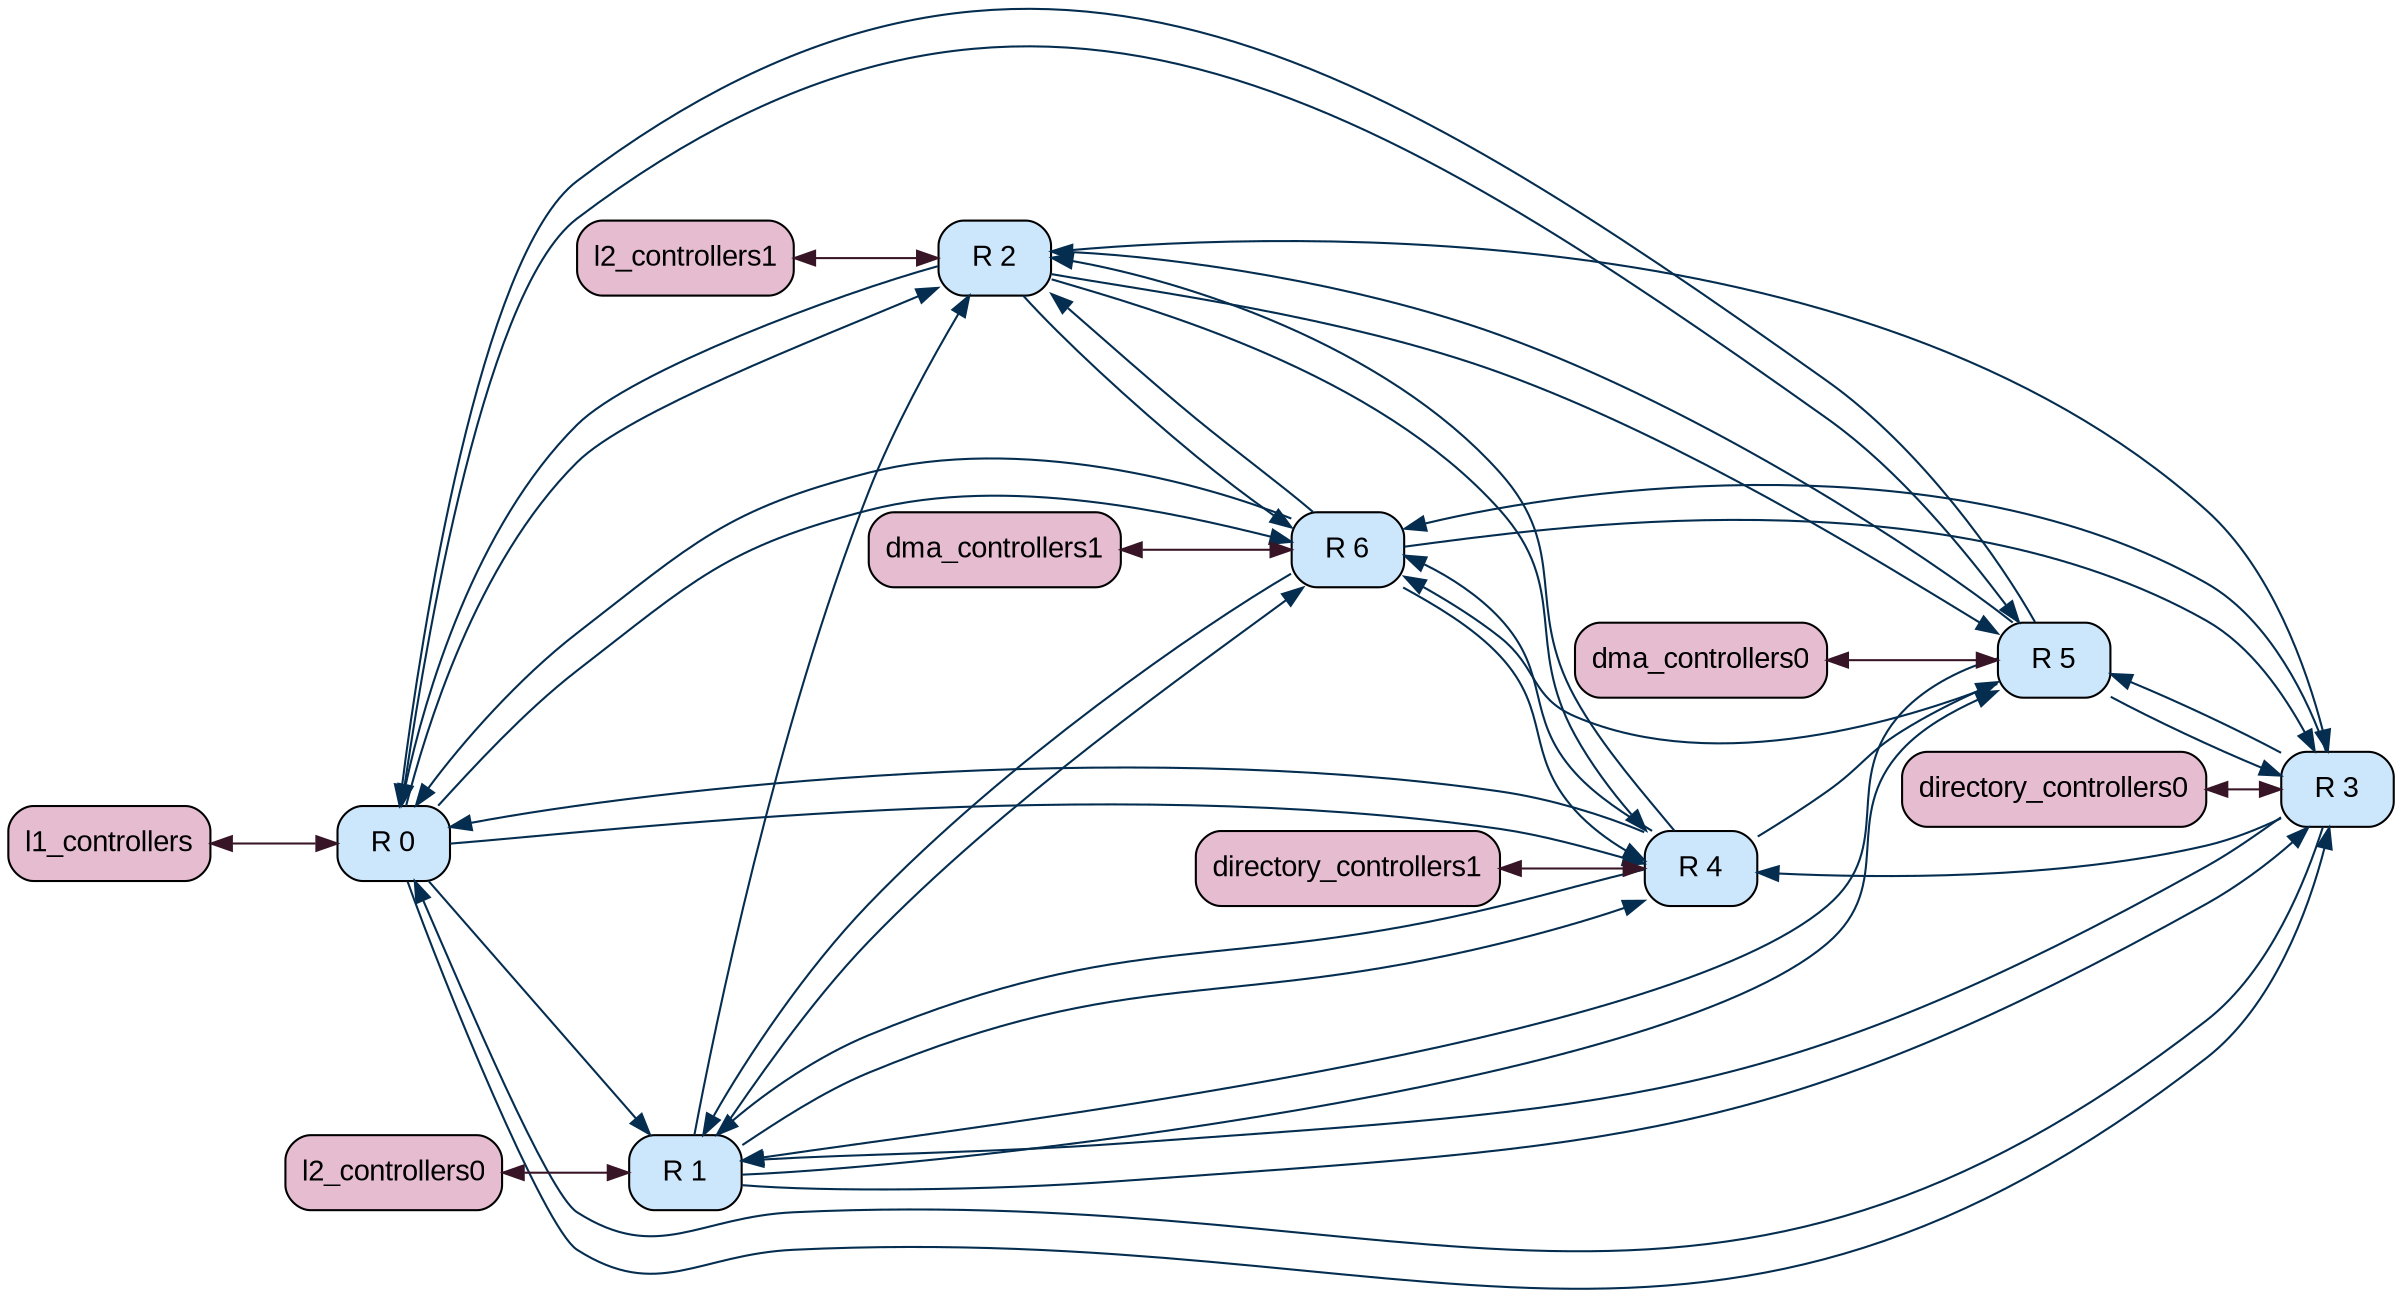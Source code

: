 graph G {
rankdir=LR;
"board.cache_hierarchy.ruby_system.network.routers0" [color="#000000", fillcolor="#cce6fc", fontcolor="#000000", fontname=Arial, fontsize=14, label="R 0", shape=Mrecord, style="rounded, filled"];
"board.cache_hierarchy.ruby_system.network.routers1" [color="#000000", fillcolor="#cce6fc", fontcolor="#000000", fontname=Arial, fontsize=14, label="R 1", shape=Mrecord, style="rounded, filled"];
"board.cache_hierarchy.ruby_system.network.routers2" [color="#000000", fillcolor="#cce6fc", fontcolor="#000000", fontname=Arial, fontsize=14, label="R 2", shape=Mrecord, style="rounded, filled"];
"board.cache_hierarchy.ruby_system.network.routers3" [color="#000000", fillcolor="#cce6fc", fontcolor="#000000", fontname=Arial, fontsize=14, label="R 3", shape=Mrecord, style="rounded, filled"];
"board.cache_hierarchy.ruby_system.network.routers4" [color="#000000", fillcolor="#cce6fc", fontcolor="#000000", fontname=Arial, fontsize=14, label="R 4", shape=Mrecord, style="rounded, filled"];
"board.cache_hierarchy.ruby_system.network.routers5" [color="#000000", fillcolor="#cce6fc", fontcolor="#000000", fontname=Arial, fontsize=14, label="R 5", shape=Mrecord, style="rounded, filled"];
"board.cache_hierarchy.ruby_system.network.routers6" [color="#000000", fillcolor="#cce6fc", fontcolor="#000000", fontname=Arial, fontsize=14, label="R 6", shape=Mrecord, style="rounded, filled"];
"board.cache_hierarchy.ruby_system.network.routers0" -- "board.cache_hierarchy.ruby_system.network.routers1"  [color="#042d50", dir=forward, weight=0.5];
"board.cache_hierarchy.ruby_system.network.routers0" -- "board.cache_hierarchy.ruby_system.network.routers2"  [color="#042d50", dir=forward, weight=0.5];
"board.cache_hierarchy.ruby_system.network.routers0" -- "board.cache_hierarchy.ruby_system.network.routers3"  [color="#042d50", dir=forward, weight=0.5];
"board.cache_hierarchy.ruby_system.network.routers0" -- "board.cache_hierarchy.ruby_system.network.routers4"  [color="#042d50", dir=forward, weight=0.5];
"board.cache_hierarchy.ruby_system.network.routers0" -- "board.cache_hierarchy.ruby_system.network.routers5"  [color="#042d50", dir=forward, weight=0.5];
"board.cache_hierarchy.ruby_system.network.routers0" -- "board.cache_hierarchy.ruby_system.network.routers6"  [color="#042d50", dir=forward, weight=0.5];
"board.cache_hierarchy.ruby_system.network.routers1" -- "board.cache_hierarchy.ruby_system.network.routers2"  [color="#042d50", dir=forward, weight=0.5];
"board.cache_hierarchy.ruby_system.network.routers1" -- "board.cache_hierarchy.ruby_system.network.routers3"  [color="#042d50", dir=forward, weight=0.5];
"board.cache_hierarchy.ruby_system.network.routers1" -- "board.cache_hierarchy.ruby_system.network.routers4"  [color="#042d50", dir=forward, weight=0.5];
"board.cache_hierarchy.ruby_system.network.routers1" -- "board.cache_hierarchy.ruby_system.network.routers5"  [color="#042d50", dir=forward, weight=0.5];
"board.cache_hierarchy.ruby_system.network.routers1" -- "board.cache_hierarchy.ruby_system.network.routers6"  [color="#042d50", dir=forward, weight=0.5];
"board.cache_hierarchy.ruby_system.network.routers2" -- "board.cache_hierarchy.ruby_system.network.routers0"  [color="#042d50", dir=forward, weight=0.5];
"board.cache_hierarchy.ruby_system.network.routers2" -- "board.cache_hierarchy.ruby_system.network.routers3"  [color="#042d50", dir=forward, weight=0.5];
"board.cache_hierarchy.ruby_system.network.routers2" -- "board.cache_hierarchy.ruby_system.network.routers4"  [color="#042d50", dir=forward, weight=0.5];
"board.cache_hierarchy.ruby_system.network.routers2" -- "board.cache_hierarchy.ruby_system.network.routers5"  [color="#042d50", dir=forward, weight=0.5];
"board.cache_hierarchy.ruby_system.network.routers2" -- "board.cache_hierarchy.ruby_system.network.routers6"  [color="#042d50", dir=forward, weight=0.5];
"board.cache_hierarchy.ruby_system.network.routers3" -- "board.cache_hierarchy.ruby_system.network.routers0"  [color="#042d50", dir=forward, weight=0.5];
"board.cache_hierarchy.ruby_system.network.routers3" -- "board.cache_hierarchy.ruby_system.network.routers1"  [color="#042d50", dir=forward, weight=0.5];
"board.cache_hierarchy.ruby_system.network.routers3" -- "board.cache_hierarchy.ruby_system.network.routers4"  [color="#042d50", dir=forward, weight=0.5];
"board.cache_hierarchy.ruby_system.network.routers3" -- "board.cache_hierarchy.ruby_system.network.routers5"  [color="#042d50", dir=forward, weight=0.5];
"board.cache_hierarchy.ruby_system.network.routers3" -- "board.cache_hierarchy.ruby_system.network.routers6"  [color="#042d50", dir=forward, weight=0.5];
"board.cache_hierarchy.ruby_system.network.routers4" -- "board.cache_hierarchy.ruby_system.network.routers0"  [color="#042d50", dir=forward, weight=0.5];
"board.cache_hierarchy.ruby_system.network.routers4" -- "board.cache_hierarchy.ruby_system.network.routers1"  [color="#042d50", dir=forward, weight=0.5];
"board.cache_hierarchy.ruby_system.network.routers4" -- "board.cache_hierarchy.ruby_system.network.routers2"  [color="#042d50", dir=forward, weight=0.5];
"board.cache_hierarchy.ruby_system.network.routers4" -- "board.cache_hierarchy.ruby_system.network.routers5"  [color="#042d50", dir=forward, weight=0.5];
"board.cache_hierarchy.ruby_system.network.routers4" -- "board.cache_hierarchy.ruby_system.network.routers6"  [color="#042d50", dir=forward, weight=0.5];
"board.cache_hierarchy.ruby_system.network.routers5" -- "board.cache_hierarchy.ruby_system.network.routers0"  [color="#042d50", dir=forward, weight=0.5];
"board.cache_hierarchy.ruby_system.network.routers5" -- "board.cache_hierarchy.ruby_system.network.routers1"  [color="#042d50", dir=forward, weight=0.5];
"board.cache_hierarchy.ruby_system.network.routers5" -- "board.cache_hierarchy.ruby_system.network.routers2"  [color="#042d50", dir=forward, weight=0.5];
"board.cache_hierarchy.ruby_system.network.routers5" -- "board.cache_hierarchy.ruby_system.network.routers3"  [color="#042d50", dir=forward, weight=0.5];
"board.cache_hierarchy.ruby_system.network.routers5" -- "board.cache_hierarchy.ruby_system.network.routers6"  [color="#042d50", dir=forward, weight=0.5];
"board.cache_hierarchy.ruby_system.network.routers6" -- "board.cache_hierarchy.ruby_system.network.routers0"  [color="#042d50", dir=forward, weight=0.5];
"board.cache_hierarchy.ruby_system.network.routers6" -- "board.cache_hierarchy.ruby_system.network.routers1"  [color="#042d50", dir=forward, weight=0.5];
"board.cache_hierarchy.ruby_system.network.routers6" -- "board.cache_hierarchy.ruby_system.network.routers2"  [color="#042d50", dir=forward, weight=0.5];
"board.cache_hierarchy.ruby_system.network.routers6" -- "board.cache_hierarchy.ruby_system.network.routers3"  [color="#042d50", dir=forward, weight=0.5];
"board.cache_hierarchy.ruby_system.network.routers6" -- "board.cache_hierarchy.ruby_system.network.routers4"  [color="#042d50", dir=forward, weight=0.5];
"board.cache_hierarchy.ruby_system.l1_controllers" [color="#000000", fillcolor="#e5bcd0", fontcolor="#000000", fontname=Arial, fontsize=14, label=l1_controllers, shape=Mrecord, style="rounded, filled"];
"board.cache_hierarchy.ruby_system.l1_controllers" -- "board.cache_hierarchy.ruby_system.network.routers0"  [color="#381526", dir=both, weight=1.0];
"board.cache_hierarchy.ruby_system.l2_controllers0" [color="#000000", fillcolor="#e5bcd0", fontcolor="#000000", fontname=Arial, fontsize=14, label=l2_controllers0, shape=Mrecord, style="rounded, filled"];
"board.cache_hierarchy.ruby_system.l2_controllers0" -- "board.cache_hierarchy.ruby_system.network.routers1"  [color="#381526", dir=both, weight=1.0];
"board.cache_hierarchy.ruby_system.l2_controllers1" [color="#000000", fillcolor="#e5bcd0", fontcolor="#000000", fontname=Arial, fontsize=14, label=l2_controllers1, shape=Mrecord, style="rounded, filled"];
"board.cache_hierarchy.ruby_system.l2_controllers1" -- "board.cache_hierarchy.ruby_system.network.routers2"  [color="#381526", dir=both, weight=1.0];
"board.cache_hierarchy.ruby_system.directory_controllers0" [color="#000000", fillcolor="#e5bcd0", fontcolor="#000000", fontname=Arial, fontsize=14, label=directory_controllers0, shape=Mrecord, style="rounded, filled"];
"board.cache_hierarchy.ruby_system.directory_controllers0" -- "board.cache_hierarchy.ruby_system.network.routers3"  [color="#381526", dir=both, weight=1.0];
"board.cache_hierarchy.ruby_system.directory_controllers1" [color="#000000", fillcolor="#e5bcd0", fontcolor="#000000", fontname=Arial, fontsize=14, label=directory_controllers1, shape=Mrecord, style="rounded, filled"];
"board.cache_hierarchy.ruby_system.directory_controllers1" -- "board.cache_hierarchy.ruby_system.network.routers4"  [color="#381526", dir=both, weight=1.0];
"board.cache_hierarchy.ruby_system.dma_controllers0" [color="#000000", fillcolor="#e5bcd0", fontcolor="#000000", fontname=Arial, fontsize=14, label=dma_controllers0, shape=Mrecord, style="rounded, filled"];
"board.cache_hierarchy.ruby_system.dma_controllers0" -- "board.cache_hierarchy.ruby_system.network.routers5"  [color="#381526", dir=both, weight=1.0];
"board.cache_hierarchy.ruby_system.dma_controllers1" [color="#000000", fillcolor="#e5bcd0", fontcolor="#000000", fontname=Arial, fontsize=14, label=dma_controllers1, shape=Mrecord, style="rounded, filled"];
"board.cache_hierarchy.ruby_system.dma_controllers1" -- "board.cache_hierarchy.ruby_system.network.routers6"  [color="#381526", dir=both, weight=1.0];
}
